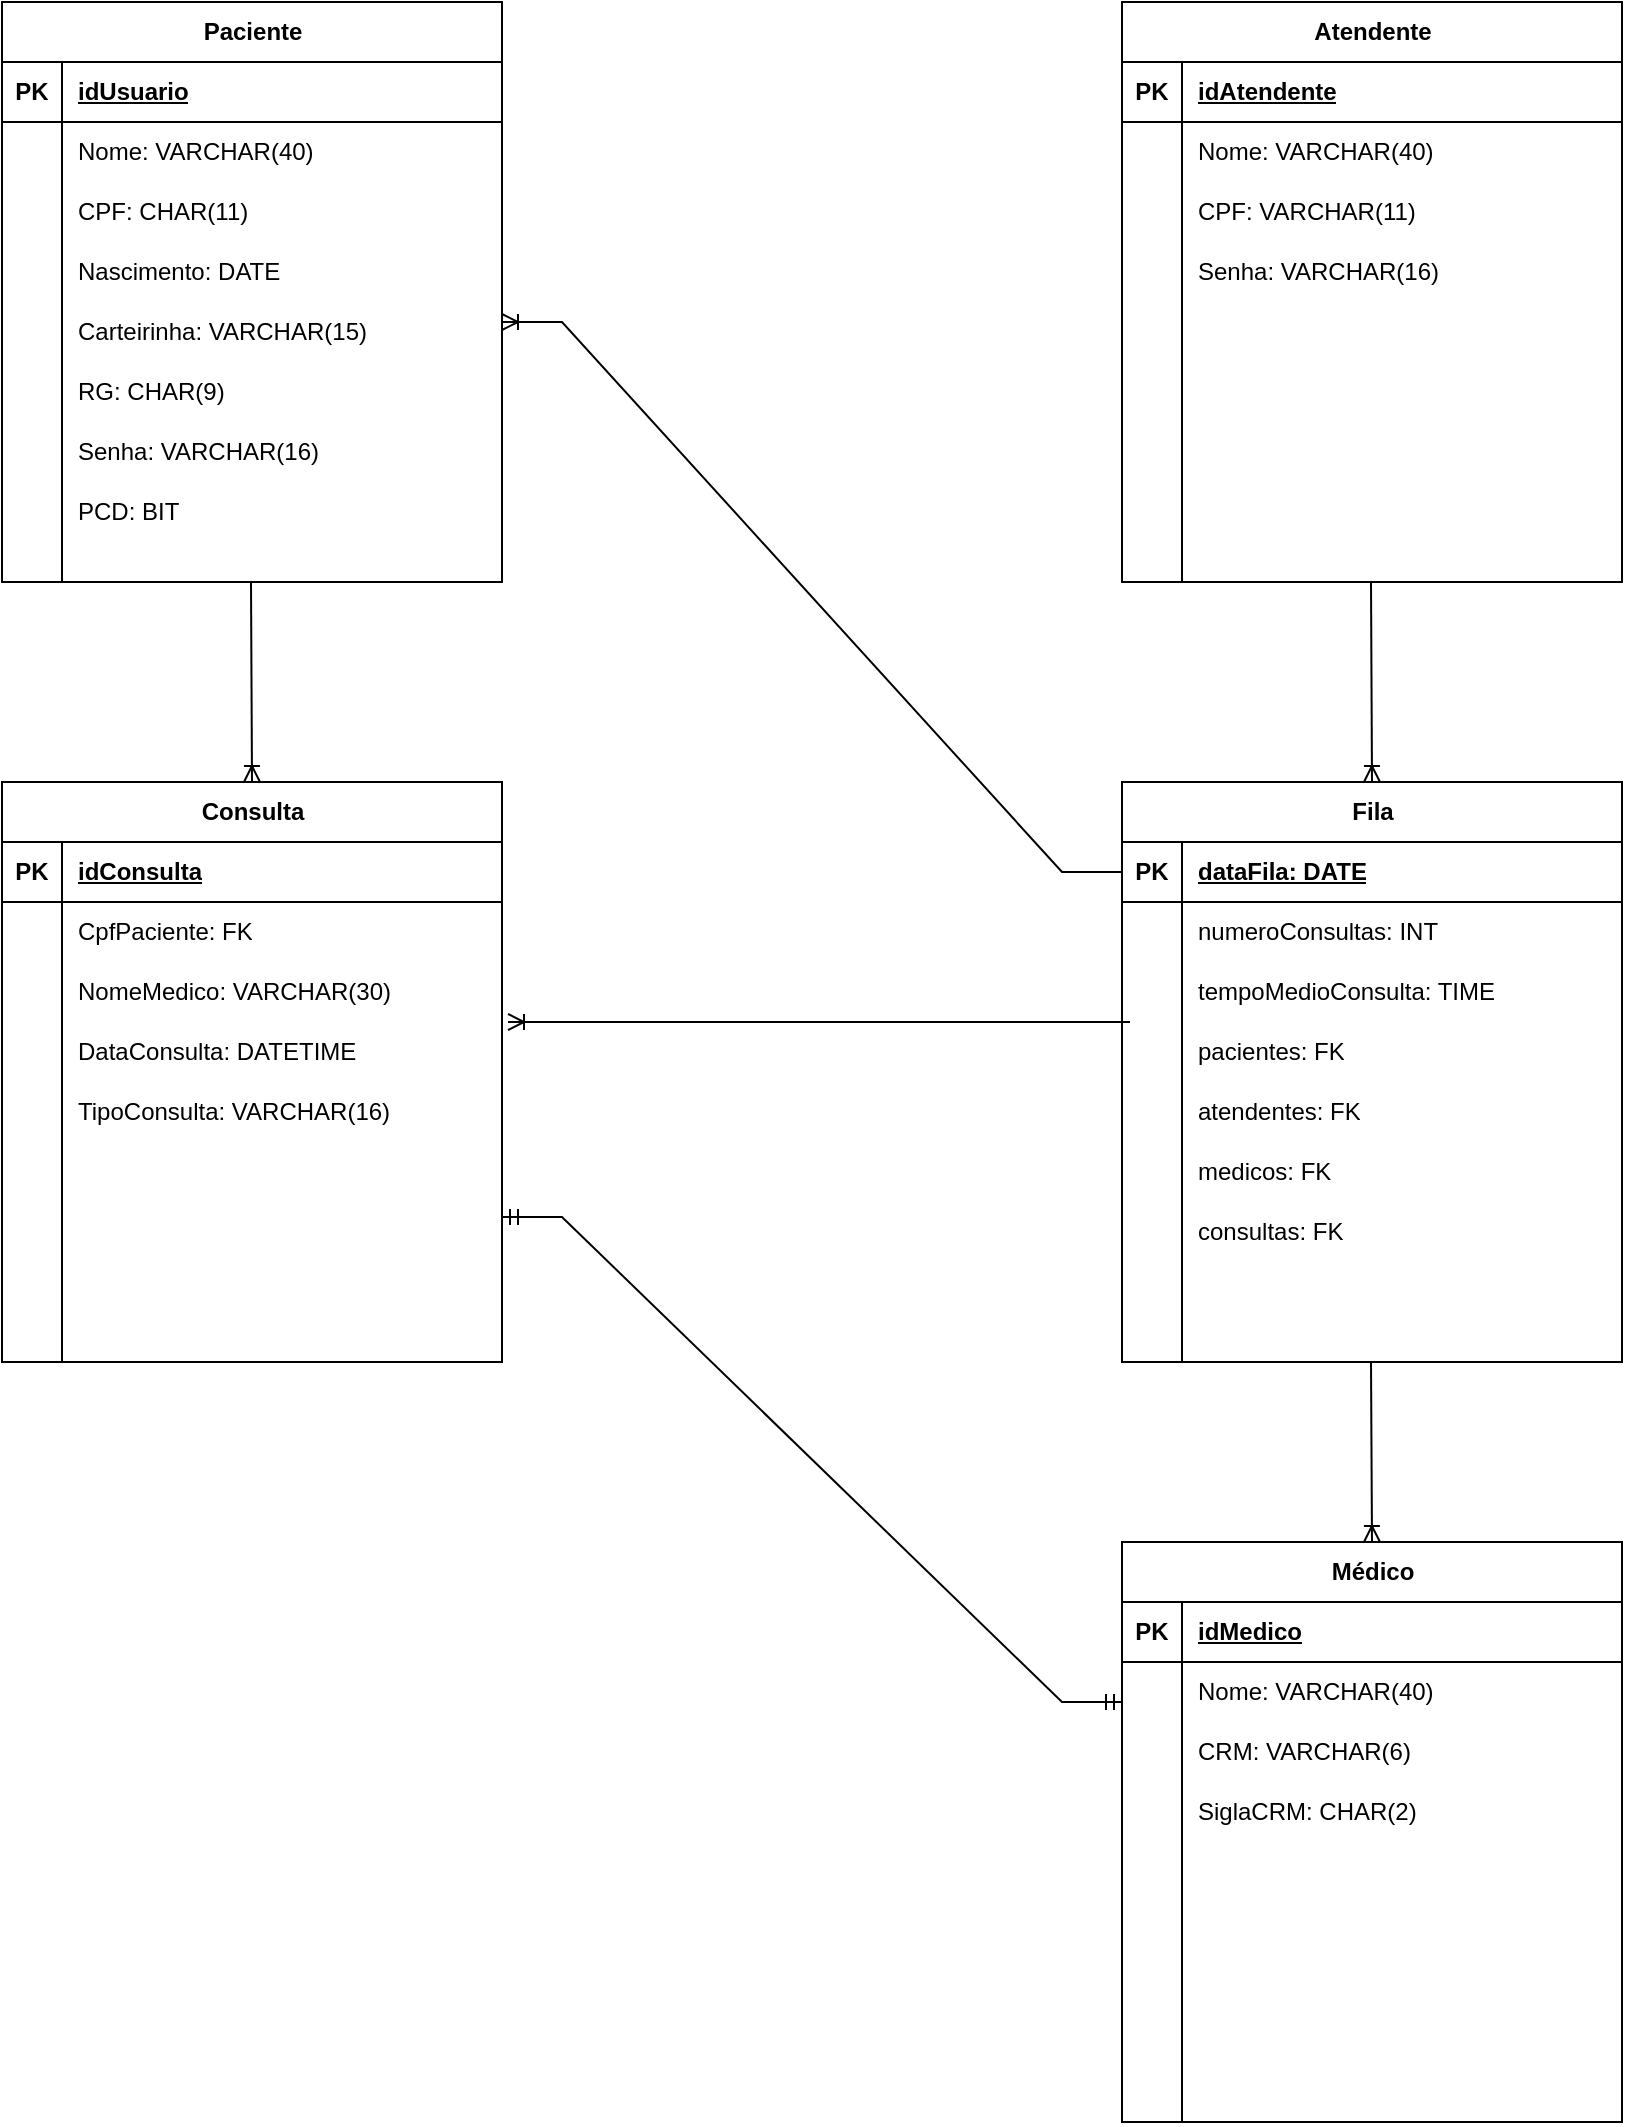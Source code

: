 <mxfile version="24.7.14">
  <diagram name="Página-1" id="vgKkcztiWeYxf9Mb9Ure">
    <mxGraphModel dx="1434" dy="746" grid="1" gridSize="10" guides="1" tooltips="1" connect="1" arrows="1" fold="1" page="1" pageScale="1" pageWidth="827" pageHeight="1169" math="0" shadow="0">
      <root>
        <mxCell id="0" />
        <mxCell id="1" parent="0" />
        <mxCell id="CHm89mWX4WNop8F5OH-A-3" value="" style="edgeStyle=entityRelationEdgeStyle;fontSize=12;html=1;endArrow=none;rounded=0;shadow=0;curved=0;flowAnimation=0;jumpStyle=none;strokeWidth=1;startArrow=ERoneToMany;startFill=0;endFill=0;entryX=0.016;entryY=0;entryDx=0;entryDy=0;entryPerimeter=0;exitX=1.012;exitY=0;exitDx=0;exitDy=0;exitPerimeter=0;" parent="1" source="Rsq2qWyVtfIDxLRxskpb-81" target="Rsq2qWyVtfIDxLRxskpb-127" edge="1">
          <mxGeometry width="100" height="100" relative="1" as="geometry">
            <mxPoint x="360" y="520" as="sourcePoint" />
            <mxPoint x="460" y="420" as="targetPoint" />
            <Array as="points">
              <mxPoint x="310" y="460" />
            </Array>
          </mxGeometry>
        </mxCell>
        <mxCell id="Rsq2qWyVtfIDxLRxskpb-33" value="" style="group" parent="1" vertex="1" connectable="0">
          <mxGeometry x="10" y="10" width="250" height="290" as="geometry" />
        </mxCell>
        <mxCell id="Rsq2qWyVtfIDxLRxskpb-1" value="Paciente" style="shape=table;startSize=30;container=1;collapsible=1;childLayout=tableLayout;fixedRows=1;rowLines=0;fontStyle=1;align=center;resizeLast=1;html=1;" parent="Rsq2qWyVtfIDxLRxskpb-33" vertex="1">
          <mxGeometry width="250" height="290" as="geometry" />
        </mxCell>
        <mxCell id="Rsq2qWyVtfIDxLRxskpb-2" value="" style="shape=tableRow;horizontal=0;startSize=0;swimlaneHead=0;swimlaneBody=0;fillColor=none;collapsible=0;dropTarget=0;points=[[0,0.5],[1,0.5]];portConstraint=eastwest;top=0;left=0;right=0;bottom=1;" parent="Rsq2qWyVtfIDxLRxskpb-1" vertex="1">
          <mxGeometry y="30" width="250" height="30" as="geometry" />
        </mxCell>
        <mxCell id="Rsq2qWyVtfIDxLRxskpb-3" value="PK" style="shape=partialRectangle;connectable=0;fillColor=none;top=0;left=0;bottom=0;right=0;fontStyle=1;overflow=hidden;whiteSpace=wrap;html=1;" parent="Rsq2qWyVtfIDxLRxskpb-2" vertex="1">
          <mxGeometry width="30" height="30" as="geometry">
            <mxRectangle width="30" height="30" as="alternateBounds" />
          </mxGeometry>
        </mxCell>
        <mxCell id="Rsq2qWyVtfIDxLRxskpb-4" value="idUsuario" style="shape=partialRectangle;connectable=0;fillColor=none;top=0;left=0;bottom=0;right=0;align=left;spacingLeft=6;fontStyle=5;overflow=hidden;whiteSpace=wrap;html=1;" parent="Rsq2qWyVtfIDxLRxskpb-2" vertex="1">
          <mxGeometry x="30" width="220" height="30" as="geometry">
            <mxRectangle width="220" height="30" as="alternateBounds" />
          </mxGeometry>
        </mxCell>
        <mxCell id="Rsq2qWyVtfIDxLRxskpb-5" value="" style="shape=tableRow;horizontal=0;startSize=0;swimlaneHead=0;swimlaneBody=0;fillColor=none;collapsible=0;dropTarget=0;points=[[0,0.5],[1,0.5]];portConstraint=eastwest;top=0;left=0;right=0;bottom=0;" parent="Rsq2qWyVtfIDxLRxskpb-1" vertex="1">
          <mxGeometry y="60" width="250" height="30" as="geometry" />
        </mxCell>
        <mxCell id="Rsq2qWyVtfIDxLRxskpb-6" value="" style="shape=partialRectangle;connectable=0;fillColor=none;top=0;left=0;bottom=0;right=0;editable=1;overflow=hidden;whiteSpace=wrap;html=1;" parent="Rsq2qWyVtfIDxLRxskpb-5" vertex="1">
          <mxGeometry width="30" height="30" as="geometry">
            <mxRectangle width="30" height="30" as="alternateBounds" />
          </mxGeometry>
        </mxCell>
        <mxCell id="Rsq2qWyVtfIDxLRxskpb-7" value="Nome: VARCHAR(40)" style="shape=partialRectangle;connectable=0;fillColor=none;top=0;left=0;bottom=0;right=0;align=left;spacingLeft=6;overflow=hidden;whiteSpace=wrap;html=1;" parent="Rsq2qWyVtfIDxLRxskpb-5" vertex="1">
          <mxGeometry x="30" width="220" height="30" as="geometry">
            <mxRectangle width="220" height="30" as="alternateBounds" />
          </mxGeometry>
        </mxCell>
        <mxCell id="Rsq2qWyVtfIDxLRxskpb-8" value="" style="shape=tableRow;horizontal=0;startSize=0;swimlaneHead=0;swimlaneBody=0;fillColor=none;collapsible=0;dropTarget=0;points=[[0,0.5],[1,0.5]];portConstraint=eastwest;top=0;left=0;right=0;bottom=0;" parent="Rsq2qWyVtfIDxLRxskpb-1" vertex="1">
          <mxGeometry y="90" width="250" height="30" as="geometry" />
        </mxCell>
        <mxCell id="Rsq2qWyVtfIDxLRxskpb-9" value="" style="shape=partialRectangle;connectable=0;fillColor=none;top=0;left=0;bottom=0;right=0;editable=1;overflow=hidden;whiteSpace=wrap;html=1;" parent="Rsq2qWyVtfIDxLRxskpb-8" vertex="1">
          <mxGeometry width="30" height="30" as="geometry">
            <mxRectangle width="30" height="30" as="alternateBounds" />
          </mxGeometry>
        </mxCell>
        <mxCell id="Rsq2qWyVtfIDxLRxskpb-10" value="CPF: CHAR(11)" style="shape=partialRectangle;connectable=0;fillColor=none;top=0;left=0;bottom=0;right=0;align=left;spacingLeft=6;overflow=hidden;whiteSpace=wrap;html=1;" parent="Rsq2qWyVtfIDxLRxskpb-8" vertex="1">
          <mxGeometry x="30" width="220" height="30" as="geometry">
            <mxRectangle width="220" height="30" as="alternateBounds" />
          </mxGeometry>
        </mxCell>
        <mxCell id="Rsq2qWyVtfIDxLRxskpb-11" value="" style="shape=tableRow;horizontal=0;startSize=0;swimlaneHead=0;swimlaneBody=0;fillColor=none;collapsible=0;dropTarget=0;points=[[0,0.5],[1,0.5]];portConstraint=eastwest;top=0;left=0;right=0;bottom=0;" parent="Rsq2qWyVtfIDxLRxskpb-1" vertex="1">
          <mxGeometry y="120" width="250" height="30" as="geometry" />
        </mxCell>
        <mxCell id="Rsq2qWyVtfIDxLRxskpb-12" value="" style="shape=partialRectangle;connectable=0;fillColor=none;top=0;left=0;bottom=0;right=0;editable=1;overflow=hidden;whiteSpace=wrap;html=1;" parent="Rsq2qWyVtfIDxLRxskpb-11" vertex="1">
          <mxGeometry width="30" height="30" as="geometry">
            <mxRectangle width="30" height="30" as="alternateBounds" />
          </mxGeometry>
        </mxCell>
        <mxCell id="Rsq2qWyVtfIDxLRxskpb-13" value="Nascimento: DATE" style="shape=partialRectangle;connectable=0;fillColor=none;top=0;left=0;bottom=0;right=0;align=left;spacingLeft=6;overflow=hidden;whiteSpace=wrap;html=1;" parent="Rsq2qWyVtfIDxLRxskpb-11" vertex="1">
          <mxGeometry x="30" width="220" height="30" as="geometry">
            <mxRectangle width="220" height="30" as="alternateBounds" />
          </mxGeometry>
        </mxCell>
        <mxCell id="Rsq2qWyVtfIDxLRxskpb-15" value="Carteirinha: VARCHAR(15)" style="shape=partialRectangle;connectable=0;fillColor=none;top=0;left=0;bottom=0;right=0;align=left;spacingLeft=6;overflow=hidden;whiteSpace=wrap;html=1;" parent="Rsq2qWyVtfIDxLRxskpb-33" vertex="1">
          <mxGeometry x="30" y="150" width="220" height="30" as="geometry">
            <mxRectangle width="220" height="30" as="alternateBounds" />
          </mxGeometry>
        </mxCell>
        <mxCell id="Rsq2qWyVtfIDxLRxskpb-16" value="RG: CHAR(9)&lt;span style=&quot;color: rgba(0, 0, 0, 0); font-family: monospace; font-size: 0px; text-wrap: nowrap;&quot;&gt;%3CmxGraphModel%3E%3Croot%3E%3CmxCell%20id%3D%220%22%2F%3E%3CmxCell%20id%3D%221%22%20parent%3D%220%22%2F%3E%3CmxCell%20id%3D%222%22%20value%3D%22Carteirinha%3A%20VARCHAR(15)%22%20style%3D%22shape%3DpartialRectangle%3Bconnectable%3D0%3BfillColor%3Dnone%3Btop%3D0%3Bleft%3D0%3Bbottom%3D0%3Bright%3D0%3Balign%3Dleft%3BspacingLeft%3D6%3Boverflow%3Dhidden%3BwhiteSpace%3Dwrap%3Bhtml%3D1%3B%22%20vertex%3D%221%22%20parent%3D%221%22%3E%3CmxGeometry%20x%3D%2240%22%20y%3D%22160%22%20width%3D%22220%22%20height%3D%2230%22%20as%3D%22geometry%22%3E%3CmxRectangle%20width%3D%22220%22%20height%3D%2230%22%20as%3D%22alternateBounds%22%2F%3E%3C%2FmxGeometry%3E%3C%2FmxCell%3E%3C%2Froot%3E%3C%2FmxGraphModel%3E&lt;/span&gt;" style="shape=partialRectangle;connectable=0;fillColor=none;top=0;left=0;bottom=0;right=0;align=left;spacingLeft=6;overflow=hidden;whiteSpace=wrap;html=1;" parent="Rsq2qWyVtfIDxLRxskpb-33" vertex="1">
          <mxGeometry x="30" y="180" width="220" height="30" as="geometry">
            <mxRectangle width="220" height="30" as="alternateBounds" />
          </mxGeometry>
        </mxCell>
        <mxCell id="Rsq2qWyVtfIDxLRxskpb-17" value="Senha: VARCHAR(16)" style="shape=partialRectangle;connectable=0;fillColor=none;top=0;left=0;bottom=0;right=0;align=left;spacingLeft=6;overflow=hidden;whiteSpace=wrap;html=1;" parent="Rsq2qWyVtfIDxLRxskpb-33" vertex="1">
          <mxGeometry x="30" y="210" width="220" height="30" as="geometry">
            <mxRectangle width="220" height="30" as="alternateBounds" />
          </mxGeometry>
        </mxCell>
        <mxCell id="Rsq2qWyVtfIDxLRxskpb-18" value="" style="endArrow=none;html=1;rounded=0;" parent="Rsq2qWyVtfIDxLRxskpb-33" edge="1">
          <mxGeometry relative="1" as="geometry">
            <mxPoint x="30" y="150" as="sourcePoint" />
            <mxPoint x="30" y="290" as="targetPoint" />
          </mxGeometry>
        </mxCell>
        <mxCell id="Rsq2qWyVtfIDxLRxskpb-151" value="PCD: BIT" style="shape=partialRectangle;connectable=0;fillColor=none;top=0;left=0;bottom=0;right=0;align=left;spacingLeft=6;overflow=hidden;whiteSpace=wrap;html=1;" parent="Rsq2qWyVtfIDxLRxskpb-33" vertex="1">
          <mxGeometry x="30" y="240" width="220" height="30" as="geometry">
            <mxRectangle width="220" height="30" as="alternateBounds" />
          </mxGeometry>
        </mxCell>
        <mxCell id="Rsq2qWyVtfIDxLRxskpb-34" value="" style="group" parent="1" vertex="1" connectable="0">
          <mxGeometry x="570" y="10" width="250" height="290" as="geometry" />
        </mxCell>
        <mxCell id="Rsq2qWyVtfIDxLRxskpb-35" value="Atendente" style="shape=table;startSize=30;container=1;collapsible=1;childLayout=tableLayout;fixedRows=1;rowLines=0;fontStyle=1;align=center;resizeLast=1;html=1;" parent="Rsq2qWyVtfIDxLRxskpb-34" vertex="1">
          <mxGeometry width="250" height="290" as="geometry" />
        </mxCell>
        <mxCell id="Rsq2qWyVtfIDxLRxskpb-36" value="" style="shape=tableRow;horizontal=0;startSize=0;swimlaneHead=0;swimlaneBody=0;fillColor=none;collapsible=0;dropTarget=0;points=[[0,0.5],[1,0.5]];portConstraint=eastwest;top=0;left=0;right=0;bottom=1;" parent="Rsq2qWyVtfIDxLRxskpb-35" vertex="1">
          <mxGeometry y="30" width="250" height="30" as="geometry" />
        </mxCell>
        <mxCell id="Rsq2qWyVtfIDxLRxskpb-37" value="PK" style="shape=partialRectangle;connectable=0;fillColor=none;top=0;left=0;bottom=0;right=0;fontStyle=1;overflow=hidden;whiteSpace=wrap;html=1;" parent="Rsq2qWyVtfIDxLRxskpb-36" vertex="1">
          <mxGeometry width="30" height="30" as="geometry">
            <mxRectangle width="30" height="30" as="alternateBounds" />
          </mxGeometry>
        </mxCell>
        <mxCell id="Rsq2qWyVtfIDxLRxskpb-38" value="idAtendente" style="shape=partialRectangle;connectable=0;fillColor=none;top=0;left=0;bottom=0;right=0;align=left;spacingLeft=6;fontStyle=5;overflow=hidden;whiteSpace=wrap;html=1;" parent="Rsq2qWyVtfIDxLRxskpb-36" vertex="1">
          <mxGeometry x="30" width="220" height="30" as="geometry">
            <mxRectangle width="220" height="30" as="alternateBounds" />
          </mxGeometry>
        </mxCell>
        <mxCell id="Rsq2qWyVtfIDxLRxskpb-39" value="" style="shape=tableRow;horizontal=0;startSize=0;swimlaneHead=0;swimlaneBody=0;fillColor=none;collapsible=0;dropTarget=0;points=[[0,0.5],[1,0.5]];portConstraint=eastwest;top=0;left=0;right=0;bottom=0;" parent="Rsq2qWyVtfIDxLRxskpb-35" vertex="1">
          <mxGeometry y="60" width="250" height="30" as="geometry" />
        </mxCell>
        <mxCell id="Rsq2qWyVtfIDxLRxskpb-40" value="" style="shape=partialRectangle;connectable=0;fillColor=none;top=0;left=0;bottom=0;right=0;editable=1;overflow=hidden;whiteSpace=wrap;html=1;" parent="Rsq2qWyVtfIDxLRxskpb-39" vertex="1">
          <mxGeometry width="30" height="30" as="geometry">
            <mxRectangle width="30" height="30" as="alternateBounds" />
          </mxGeometry>
        </mxCell>
        <mxCell id="Rsq2qWyVtfIDxLRxskpb-41" value="Nome: VARCHAR(40)" style="shape=partialRectangle;connectable=0;fillColor=none;top=0;left=0;bottom=0;right=0;align=left;spacingLeft=6;overflow=hidden;whiteSpace=wrap;html=1;" parent="Rsq2qWyVtfIDxLRxskpb-39" vertex="1">
          <mxGeometry x="30" width="220" height="30" as="geometry">
            <mxRectangle width="220" height="30" as="alternateBounds" />
          </mxGeometry>
        </mxCell>
        <mxCell id="Rsq2qWyVtfIDxLRxskpb-42" value="" style="shape=tableRow;horizontal=0;startSize=0;swimlaneHead=0;swimlaneBody=0;fillColor=none;collapsible=0;dropTarget=0;points=[[0,0.5],[1,0.5]];portConstraint=eastwest;top=0;left=0;right=0;bottom=0;" parent="Rsq2qWyVtfIDxLRxskpb-35" vertex="1">
          <mxGeometry y="90" width="250" height="30" as="geometry" />
        </mxCell>
        <mxCell id="Rsq2qWyVtfIDxLRxskpb-43" value="" style="shape=partialRectangle;connectable=0;fillColor=none;top=0;left=0;bottom=0;right=0;editable=1;overflow=hidden;whiteSpace=wrap;html=1;" parent="Rsq2qWyVtfIDxLRxskpb-42" vertex="1">
          <mxGeometry width="30" height="30" as="geometry">
            <mxRectangle width="30" height="30" as="alternateBounds" />
          </mxGeometry>
        </mxCell>
        <mxCell id="Rsq2qWyVtfIDxLRxskpb-44" value="CPF: VARCHAR(11)" style="shape=partialRectangle;connectable=0;fillColor=none;top=0;left=0;bottom=0;right=0;align=left;spacingLeft=6;overflow=hidden;whiteSpace=wrap;html=1;" parent="Rsq2qWyVtfIDxLRxskpb-42" vertex="1">
          <mxGeometry x="30" width="220" height="30" as="geometry">
            <mxRectangle width="220" height="30" as="alternateBounds" />
          </mxGeometry>
        </mxCell>
        <mxCell id="Rsq2qWyVtfIDxLRxskpb-45" value="" style="shape=tableRow;horizontal=0;startSize=0;swimlaneHead=0;swimlaneBody=0;fillColor=none;collapsible=0;dropTarget=0;points=[[0,0.5],[1,0.5]];portConstraint=eastwest;top=0;left=0;right=0;bottom=0;" parent="Rsq2qWyVtfIDxLRxskpb-35" vertex="1">
          <mxGeometry y="120" width="250" height="30" as="geometry" />
        </mxCell>
        <mxCell id="Rsq2qWyVtfIDxLRxskpb-46" value="" style="shape=partialRectangle;connectable=0;fillColor=none;top=0;left=0;bottom=0;right=0;editable=1;overflow=hidden;whiteSpace=wrap;html=1;" parent="Rsq2qWyVtfIDxLRxskpb-45" vertex="1">
          <mxGeometry width="30" height="30" as="geometry">
            <mxRectangle width="30" height="30" as="alternateBounds" />
          </mxGeometry>
        </mxCell>
        <mxCell id="Rsq2qWyVtfIDxLRxskpb-47" value="Senha: VARCHAR(16)" style="shape=partialRectangle;connectable=0;fillColor=none;top=0;left=0;bottom=0;right=0;align=left;spacingLeft=6;overflow=hidden;whiteSpace=wrap;html=1;" parent="Rsq2qWyVtfIDxLRxskpb-45" vertex="1">
          <mxGeometry x="30" width="220" height="30" as="geometry">
            <mxRectangle width="220" height="30" as="alternateBounds" />
          </mxGeometry>
        </mxCell>
        <mxCell id="Rsq2qWyVtfIDxLRxskpb-51" value="" style="endArrow=none;html=1;rounded=0;" parent="Rsq2qWyVtfIDxLRxskpb-34" edge="1">
          <mxGeometry relative="1" as="geometry">
            <mxPoint x="30" y="150" as="sourcePoint" />
            <mxPoint x="30" y="290" as="targetPoint" />
          </mxGeometry>
        </mxCell>
        <mxCell id="Rsq2qWyVtfIDxLRxskpb-70" value="" style="group" parent="1" vertex="1" connectable="0">
          <mxGeometry x="10" y="400" width="250" height="290" as="geometry" />
        </mxCell>
        <mxCell id="Rsq2qWyVtfIDxLRxskpb-84" value="TipoConsulta: VARCHAR(16)" style="shape=partialRectangle;connectable=0;fillColor=none;top=0;left=0;bottom=0;right=0;align=left;spacingLeft=6;overflow=hidden;whiteSpace=wrap;html=1;" parent="Rsq2qWyVtfIDxLRxskpb-70" vertex="1">
          <mxGeometry x="30" y="150" width="220" height="30" as="geometry">
            <mxRectangle width="220" height="30" as="alternateBounds" />
          </mxGeometry>
        </mxCell>
        <mxCell id="Rsq2qWyVtfIDxLRxskpb-87" value="" style="endArrow=none;html=1;rounded=0;" parent="Rsq2qWyVtfIDxLRxskpb-70" edge="1">
          <mxGeometry relative="1" as="geometry">
            <mxPoint x="30" y="150" as="sourcePoint" />
            <mxPoint x="30" y="290" as="targetPoint" />
          </mxGeometry>
        </mxCell>
        <mxCell id="Rsq2qWyVtfIDxLRxskpb-71" value="Consulta" style="shape=table;startSize=30;container=1;collapsible=1;childLayout=tableLayout;fixedRows=1;rowLines=0;fontStyle=1;align=center;resizeLast=1;html=1;" parent="1" vertex="1">
          <mxGeometry x="10" y="400" width="250" height="290" as="geometry" />
        </mxCell>
        <mxCell id="Rsq2qWyVtfIDxLRxskpb-72" value="" style="shape=tableRow;horizontal=0;startSize=0;swimlaneHead=0;swimlaneBody=0;fillColor=none;collapsible=0;dropTarget=0;points=[[0,0.5],[1,0.5]];portConstraint=eastwest;top=0;left=0;right=0;bottom=1;" parent="Rsq2qWyVtfIDxLRxskpb-71" vertex="1">
          <mxGeometry y="30" width="250" height="30" as="geometry" />
        </mxCell>
        <mxCell id="Rsq2qWyVtfIDxLRxskpb-73" value="PK" style="shape=partialRectangle;connectable=0;fillColor=none;top=0;left=0;bottom=0;right=0;fontStyle=1;overflow=hidden;whiteSpace=wrap;html=1;" parent="Rsq2qWyVtfIDxLRxskpb-72" vertex="1">
          <mxGeometry width="30" height="30" as="geometry">
            <mxRectangle width="30" height="30" as="alternateBounds" />
          </mxGeometry>
        </mxCell>
        <mxCell id="Rsq2qWyVtfIDxLRxskpb-74" value="idConsulta" style="shape=partialRectangle;connectable=0;fillColor=none;top=0;left=0;bottom=0;right=0;align=left;spacingLeft=6;fontStyle=5;overflow=hidden;whiteSpace=wrap;html=1;" parent="Rsq2qWyVtfIDxLRxskpb-72" vertex="1">
          <mxGeometry x="30" width="220" height="30" as="geometry">
            <mxRectangle width="220" height="30" as="alternateBounds" />
          </mxGeometry>
        </mxCell>
        <mxCell id="Rsq2qWyVtfIDxLRxskpb-75" value="" style="shape=tableRow;horizontal=0;startSize=0;swimlaneHead=0;swimlaneBody=0;fillColor=none;collapsible=0;dropTarget=0;points=[[0,0.5],[1,0.5]];portConstraint=eastwest;top=0;left=0;right=0;bottom=0;" parent="Rsq2qWyVtfIDxLRxskpb-71" vertex="1">
          <mxGeometry y="60" width="250" height="30" as="geometry" />
        </mxCell>
        <mxCell id="Rsq2qWyVtfIDxLRxskpb-76" value="" style="shape=partialRectangle;connectable=0;fillColor=none;top=0;left=0;bottom=0;right=0;editable=1;overflow=hidden;whiteSpace=wrap;html=1;" parent="Rsq2qWyVtfIDxLRxskpb-75" vertex="1">
          <mxGeometry width="30" height="30" as="geometry">
            <mxRectangle width="30" height="30" as="alternateBounds" />
          </mxGeometry>
        </mxCell>
        <mxCell id="Rsq2qWyVtfIDxLRxskpb-77" value="CpfPaciente: FK" style="shape=partialRectangle;connectable=0;fillColor=none;top=0;left=0;bottom=0;right=0;align=left;spacingLeft=6;overflow=hidden;whiteSpace=wrap;html=1;" parent="Rsq2qWyVtfIDxLRxskpb-75" vertex="1">
          <mxGeometry x="30" width="220" height="30" as="geometry">
            <mxRectangle width="220" height="30" as="alternateBounds" />
          </mxGeometry>
        </mxCell>
        <mxCell id="Rsq2qWyVtfIDxLRxskpb-78" value="" style="shape=tableRow;horizontal=0;startSize=0;swimlaneHead=0;swimlaneBody=0;fillColor=none;collapsible=0;dropTarget=0;points=[[0,0.5],[1,0.5]];portConstraint=eastwest;top=0;left=0;right=0;bottom=0;" parent="Rsq2qWyVtfIDxLRxskpb-71" vertex="1">
          <mxGeometry y="90" width="250" height="30" as="geometry" />
        </mxCell>
        <mxCell id="Rsq2qWyVtfIDxLRxskpb-79" value="" style="shape=partialRectangle;connectable=0;fillColor=none;top=0;left=0;bottom=0;right=0;editable=1;overflow=hidden;whiteSpace=wrap;html=1;" parent="Rsq2qWyVtfIDxLRxskpb-78" vertex="1">
          <mxGeometry width="30" height="30" as="geometry">
            <mxRectangle width="30" height="30" as="alternateBounds" />
          </mxGeometry>
        </mxCell>
        <mxCell id="Rsq2qWyVtfIDxLRxskpb-80" value="NomeMedico: VARCHAR(30)" style="shape=partialRectangle;connectable=0;fillColor=none;top=0;left=0;bottom=0;right=0;align=left;spacingLeft=6;overflow=hidden;whiteSpace=wrap;html=1;" parent="Rsq2qWyVtfIDxLRxskpb-78" vertex="1">
          <mxGeometry x="30" width="220" height="30" as="geometry">
            <mxRectangle width="220" height="30" as="alternateBounds" />
          </mxGeometry>
        </mxCell>
        <mxCell id="Rsq2qWyVtfIDxLRxskpb-81" value="" style="shape=tableRow;horizontal=0;startSize=0;swimlaneHead=0;swimlaneBody=0;fillColor=none;collapsible=0;dropTarget=0;points=[[0,0.5],[1,0.5]];portConstraint=eastwest;top=0;left=0;right=0;bottom=0;" parent="Rsq2qWyVtfIDxLRxskpb-71" vertex="1">
          <mxGeometry y="120" width="250" height="30" as="geometry" />
        </mxCell>
        <mxCell id="Rsq2qWyVtfIDxLRxskpb-82" value="" style="shape=partialRectangle;connectable=0;fillColor=none;top=0;left=0;bottom=0;right=0;editable=1;overflow=hidden;whiteSpace=wrap;html=1;" parent="Rsq2qWyVtfIDxLRxskpb-81" vertex="1">
          <mxGeometry width="30" height="30" as="geometry">
            <mxRectangle width="30" height="30" as="alternateBounds" />
          </mxGeometry>
        </mxCell>
        <mxCell id="Rsq2qWyVtfIDxLRxskpb-83" value="DataConsulta: DATETIME" style="shape=partialRectangle;connectable=0;fillColor=none;top=0;left=0;bottom=0;right=0;align=left;spacingLeft=6;overflow=hidden;whiteSpace=wrap;html=1;" parent="Rsq2qWyVtfIDxLRxskpb-81" vertex="1">
          <mxGeometry x="30" width="220" height="30" as="geometry">
            <mxRectangle width="220" height="30" as="alternateBounds" />
          </mxGeometry>
        </mxCell>
        <mxCell id="Rsq2qWyVtfIDxLRxskpb-114" value="" style="group" parent="1" vertex="1" connectable="0">
          <mxGeometry x="570" y="400" width="250" height="290" as="geometry" />
        </mxCell>
        <mxCell id="Rsq2qWyVtfIDxLRxskpb-115" value="atendentes: FK" style="shape=partialRectangle;connectable=0;fillColor=none;top=0;left=0;bottom=0;right=0;align=left;spacingLeft=6;overflow=hidden;whiteSpace=wrap;html=1;" parent="Rsq2qWyVtfIDxLRxskpb-114" vertex="1">
          <mxGeometry x="30" y="150" width="220" height="30" as="geometry">
            <mxRectangle width="220" height="30" as="alternateBounds" />
          </mxGeometry>
        </mxCell>
        <mxCell id="Rsq2qWyVtfIDxLRxskpb-116" value="" style="endArrow=none;html=1;rounded=0;" parent="Rsq2qWyVtfIDxLRxskpb-114" edge="1">
          <mxGeometry relative="1" as="geometry">
            <mxPoint x="30" y="150" as="sourcePoint" />
            <mxPoint x="30" y="290" as="targetPoint" />
          </mxGeometry>
        </mxCell>
        <mxCell id="Rsq2qWyVtfIDxLRxskpb-130" value="medicos: FK" style="shape=partialRectangle;connectable=0;fillColor=none;top=0;left=0;bottom=0;right=0;align=left;spacingLeft=6;overflow=hidden;whiteSpace=wrap;html=1;" parent="Rsq2qWyVtfIDxLRxskpb-114" vertex="1">
          <mxGeometry x="30" y="180" width="220" height="30" as="geometry">
            <mxRectangle width="220" height="30" as="alternateBounds" />
          </mxGeometry>
        </mxCell>
        <mxCell id="Rsq2qWyVtfIDxLRxskpb-131" value="consultas: FK" style="shape=partialRectangle;connectable=0;fillColor=none;top=0;left=0;bottom=0;right=0;align=left;spacingLeft=6;overflow=hidden;whiteSpace=wrap;html=1;" parent="Rsq2qWyVtfIDxLRxskpb-114" vertex="1">
          <mxGeometry x="30" y="210" width="220" height="30" as="geometry">
            <mxRectangle width="220" height="30" as="alternateBounds" />
          </mxGeometry>
        </mxCell>
        <mxCell id="Rsq2qWyVtfIDxLRxskpb-117" value="Fila" style="shape=table;startSize=30;container=1;collapsible=1;childLayout=tableLayout;fixedRows=1;rowLines=0;fontStyle=1;align=center;resizeLast=1;html=1;" parent="1" vertex="1">
          <mxGeometry x="570" y="400" width="250" height="290" as="geometry" />
        </mxCell>
        <mxCell id="Rsq2qWyVtfIDxLRxskpb-118" value="" style="shape=tableRow;horizontal=0;startSize=0;swimlaneHead=0;swimlaneBody=0;fillColor=none;collapsible=0;dropTarget=0;points=[[0,0.5],[1,0.5]];portConstraint=eastwest;top=0;left=0;right=0;bottom=1;" parent="Rsq2qWyVtfIDxLRxskpb-117" vertex="1">
          <mxGeometry y="30" width="250" height="30" as="geometry" />
        </mxCell>
        <mxCell id="Rsq2qWyVtfIDxLRxskpb-119" value="PK" style="shape=partialRectangle;connectable=0;fillColor=none;top=0;left=0;bottom=0;right=0;fontStyle=1;overflow=hidden;whiteSpace=wrap;html=1;" parent="Rsq2qWyVtfIDxLRxskpb-118" vertex="1">
          <mxGeometry width="30" height="30" as="geometry">
            <mxRectangle width="30" height="30" as="alternateBounds" />
          </mxGeometry>
        </mxCell>
        <mxCell id="Rsq2qWyVtfIDxLRxskpb-120" value="dataFila: DATE" style="shape=partialRectangle;connectable=0;fillColor=none;top=0;left=0;bottom=0;right=0;align=left;spacingLeft=6;fontStyle=5;overflow=hidden;whiteSpace=wrap;html=1;" parent="Rsq2qWyVtfIDxLRxskpb-118" vertex="1">
          <mxGeometry x="30" width="220" height="30" as="geometry">
            <mxRectangle width="220" height="30" as="alternateBounds" />
          </mxGeometry>
        </mxCell>
        <mxCell id="Rsq2qWyVtfIDxLRxskpb-121" value="" style="shape=tableRow;horizontal=0;startSize=0;swimlaneHead=0;swimlaneBody=0;fillColor=none;collapsible=0;dropTarget=0;points=[[0,0.5],[1,0.5]];portConstraint=eastwest;top=0;left=0;right=0;bottom=0;" parent="Rsq2qWyVtfIDxLRxskpb-117" vertex="1">
          <mxGeometry y="60" width="250" height="30" as="geometry" />
        </mxCell>
        <mxCell id="Rsq2qWyVtfIDxLRxskpb-122" value="" style="shape=partialRectangle;connectable=0;fillColor=none;top=0;left=0;bottom=0;right=0;editable=1;overflow=hidden;whiteSpace=wrap;html=1;" parent="Rsq2qWyVtfIDxLRxskpb-121" vertex="1">
          <mxGeometry width="30" height="30" as="geometry">
            <mxRectangle width="30" height="30" as="alternateBounds" />
          </mxGeometry>
        </mxCell>
        <mxCell id="Rsq2qWyVtfIDxLRxskpb-123" value="numeroConsultas: INT" style="shape=partialRectangle;connectable=0;fillColor=none;top=0;left=0;bottom=0;right=0;align=left;spacingLeft=6;overflow=hidden;whiteSpace=wrap;html=1;" parent="Rsq2qWyVtfIDxLRxskpb-121" vertex="1">
          <mxGeometry x="30" width="220" height="30" as="geometry">
            <mxRectangle width="220" height="30" as="alternateBounds" />
          </mxGeometry>
        </mxCell>
        <mxCell id="Rsq2qWyVtfIDxLRxskpb-124" value="" style="shape=tableRow;horizontal=0;startSize=0;swimlaneHead=0;swimlaneBody=0;fillColor=none;collapsible=0;dropTarget=0;points=[[0,0.5],[1,0.5]];portConstraint=eastwest;top=0;left=0;right=0;bottom=0;" parent="Rsq2qWyVtfIDxLRxskpb-117" vertex="1">
          <mxGeometry y="90" width="250" height="30" as="geometry" />
        </mxCell>
        <mxCell id="Rsq2qWyVtfIDxLRxskpb-125" value="" style="shape=partialRectangle;connectable=0;fillColor=none;top=0;left=0;bottom=0;right=0;editable=1;overflow=hidden;whiteSpace=wrap;html=1;" parent="Rsq2qWyVtfIDxLRxskpb-124" vertex="1">
          <mxGeometry width="30" height="30" as="geometry">
            <mxRectangle width="30" height="30" as="alternateBounds" />
          </mxGeometry>
        </mxCell>
        <mxCell id="Rsq2qWyVtfIDxLRxskpb-126" value="tempoMedioConsulta: TIME" style="shape=partialRectangle;connectable=0;fillColor=none;top=0;left=0;bottom=0;right=0;align=left;spacingLeft=6;overflow=hidden;whiteSpace=wrap;html=1;" parent="Rsq2qWyVtfIDxLRxskpb-124" vertex="1">
          <mxGeometry x="30" width="220" height="30" as="geometry">
            <mxRectangle width="220" height="30" as="alternateBounds" />
          </mxGeometry>
        </mxCell>
        <mxCell id="Rsq2qWyVtfIDxLRxskpb-127" value="" style="shape=tableRow;horizontal=0;startSize=0;swimlaneHead=0;swimlaneBody=0;fillColor=none;collapsible=0;dropTarget=0;points=[[0,0.5],[1,0.5]];portConstraint=eastwest;top=0;left=0;right=0;bottom=0;" parent="Rsq2qWyVtfIDxLRxskpb-117" vertex="1">
          <mxGeometry y="120" width="250" height="30" as="geometry" />
        </mxCell>
        <mxCell id="Rsq2qWyVtfIDxLRxskpb-128" value="" style="shape=partialRectangle;connectable=0;fillColor=none;top=0;left=0;bottom=0;right=0;editable=1;overflow=hidden;whiteSpace=wrap;html=1;" parent="Rsq2qWyVtfIDxLRxskpb-127" vertex="1">
          <mxGeometry width="30" height="30" as="geometry">
            <mxRectangle width="30" height="30" as="alternateBounds" />
          </mxGeometry>
        </mxCell>
        <mxCell id="Rsq2qWyVtfIDxLRxskpb-129" value="pacientes: FK" style="shape=partialRectangle;connectable=0;fillColor=none;top=0;left=0;bottom=0;right=0;align=left;spacingLeft=6;overflow=hidden;whiteSpace=wrap;html=1;" parent="Rsq2qWyVtfIDxLRxskpb-127" vertex="1">
          <mxGeometry x="30" width="220" height="30" as="geometry">
            <mxRectangle width="220" height="30" as="alternateBounds" />
          </mxGeometry>
        </mxCell>
        <mxCell id="Rsq2qWyVtfIDxLRxskpb-133" value="" style="group" parent="1" vertex="1" connectable="0">
          <mxGeometry x="570" y="780" width="250" height="290" as="geometry" />
        </mxCell>
        <mxCell id="Rsq2qWyVtfIDxLRxskpb-134" value="Médico" style="shape=table;startSize=30;container=1;collapsible=1;childLayout=tableLayout;fixedRows=1;rowLines=0;fontStyle=1;align=center;resizeLast=1;html=1;" parent="Rsq2qWyVtfIDxLRxskpb-133" vertex="1">
          <mxGeometry width="250" height="290" as="geometry" />
        </mxCell>
        <mxCell id="Rsq2qWyVtfIDxLRxskpb-135" value="" style="shape=tableRow;horizontal=0;startSize=0;swimlaneHead=0;swimlaneBody=0;fillColor=none;collapsible=0;dropTarget=0;points=[[0,0.5],[1,0.5]];portConstraint=eastwest;top=0;left=0;right=0;bottom=1;" parent="Rsq2qWyVtfIDxLRxskpb-134" vertex="1">
          <mxGeometry y="30" width="250" height="30" as="geometry" />
        </mxCell>
        <mxCell id="Rsq2qWyVtfIDxLRxskpb-136" value="PK" style="shape=partialRectangle;connectable=0;fillColor=none;top=0;left=0;bottom=0;right=0;fontStyle=1;overflow=hidden;whiteSpace=wrap;html=1;" parent="Rsq2qWyVtfIDxLRxskpb-135" vertex="1">
          <mxGeometry width="30" height="30" as="geometry">
            <mxRectangle width="30" height="30" as="alternateBounds" />
          </mxGeometry>
        </mxCell>
        <mxCell id="Rsq2qWyVtfIDxLRxskpb-137" value="idMedico" style="shape=partialRectangle;connectable=0;fillColor=none;top=0;left=0;bottom=0;right=0;align=left;spacingLeft=6;fontStyle=5;overflow=hidden;whiteSpace=wrap;html=1;" parent="Rsq2qWyVtfIDxLRxskpb-135" vertex="1">
          <mxGeometry x="30" width="220" height="30" as="geometry">
            <mxRectangle width="220" height="30" as="alternateBounds" />
          </mxGeometry>
        </mxCell>
        <mxCell id="Rsq2qWyVtfIDxLRxskpb-138" value="" style="shape=tableRow;horizontal=0;startSize=0;swimlaneHead=0;swimlaneBody=0;fillColor=none;collapsible=0;dropTarget=0;points=[[0,0.5],[1,0.5]];portConstraint=eastwest;top=0;left=0;right=0;bottom=0;" parent="Rsq2qWyVtfIDxLRxskpb-134" vertex="1">
          <mxGeometry y="60" width="250" height="30" as="geometry" />
        </mxCell>
        <mxCell id="Rsq2qWyVtfIDxLRxskpb-139" value="" style="shape=partialRectangle;connectable=0;fillColor=none;top=0;left=0;bottom=0;right=0;editable=1;overflow=hidden;whiteSpace=wrap;html=1;" parent="Rsq2qWyVtfIDxLRxskpb-138" vertex="1">
          <mxGeometry width="30" height="30" as="geometry">
            <mxRectangle width="30" height="30" as="alternateBounds" />
          </mxGeometry>
        </mxCell>
        <mxCell id="Rsq2qWyVtfIDxLRxskpb-140" value="Nome: VARCHAR(40)" style="shape=partialRectangle;connectable=0;fillColor=none;top=0;left=0;bottom=0;right=0;align=left;spacingLeft=6;overflow=hidden;whiteSpace=wrap;html=1;" parent="Rsq2qWyVtfIDxLRxskpb-138" vertex="1">
          <mxGeometry x="30" width="220" height="30" as="geometry">
            <mxRectangle width="220" height="30" as="alternateBounds" />
          </mxGeometry>
        </mxCell>
        <mxCell id="Rsq2qWyVtfIDxLRxskpb-141" value="" style="shape=tableRow;horizontal=0;startSize=0;swimlaneHead=0;swimlaneBody=0;fillColor=none;collapsible=0;dropTarget=0;points=[[0,0.5],[1,0.5]];portConstraint=eastwest;top=0;left=0;right=0;bottom=0;" parent="Rsq2qWyVtfIDxLRxskpb-134" vertex="1">
          <mxGeometry y="90" width="250" height="30" as="geometry" />
        </mxCell>
        <mxCell id="Rsq2qWyVtfIDxLRxskpb-142" value="" style="shape=partialRectangle;connectable=0;fillColor=none;top=0;left=0;bottom=0;right=0;editable=1;overflow=hidden;whiteSpace=wrap;html=1;" parent="Rsq2qWyVtfIDxLRxskpb-141" vertex="1">
          <mxGeometry width="30" height="30" as="geometry">
            <mxRectangle width="30" height="30" as="alternateBounds" />
          </mxGeometry>
        </mxCell>
        <mxCell id="Rsq2qWyVtfIDxLRxskpb-143" value="CRM: VARCHAR(6)" style="shape=partialRectangle;connectable=0;fillColor=none;top=0;left=0;bottom=0;right=0;align=left;spacingLeft=6;overflow=hidden;whiteSpace=wrap;html=1;" parent="Rsq2qWyVtfIDxLRxskpb-141" vertex="1">
          <mxGeometry x="30" width="220" height="30" as="geometry">
            <mxRectangle width="220" height="30" as="alternateBounds" />
          </mxGeometry>
        </mxCell>
        <mxCell id="Rsq2qWyVtfIDxLRxskpb-144" value="" style="shape=tableRow;horizontal=0;startSize=0;swimlaneHead=0;swimlaneBody=0;fillColor=none;collapsible=0;dropTarget=0;points=[[0,0.5],[1,0.5]];portConstraint=eastwest;top=0;left=0;right=0;bottom=0;" parent="Rsq2qWyVtfIDxLRxskpb-134" vertex="1">
          <mxGeometry y="120" width="250" height="30" as="geometry" />
        </mxCell>
        <mxCell id="Rsq2qWyVtfIDxLRxskpb-145" value="" style="shape=partialRectangle;connectable=0;fillColor=none;top=0;left=0;bottom=0;right=0;editable=1;overflow=hidden;whiteSpace=wrap;html=1;" parent="Rsq2qWyVtfIDxLRxskpb-144" vertex="1">
          <mxGeometry width="30" height="30" as="geometry">
            <mxRectangle width="30" height="30" as="alternateBounds" />
          </mxGeometry>
        </mxCell>
        <mxCell id="Rsq2qWyVtfIDxLRxskpb-146" value="SiglaCRM: CHAR(2)" style="shape=partialRectangle;connectable=0;fillColor=none;top=0;left=0;bottom=0;right=0;align=left;spacingLeft=6;overflow=hidden;whiteSpace=wrap;html=1;" parent="Rsq2qWyVtfIDxLRxskpb-144" vertex="1">
          <mxGeometry x="30" width="220" height="30" as="geometry">
            <mxRectangle width="220" height="30" as="alternateBounds" />
          </mxGeometry>
        </mxCell>
        <mxCell id="Rsq2qWyVtfIDxLRxskpb-147" value="" style="shape=partialRectangle;connectable=0;fillColor=none;top=0;left=0;bottom=0;right=0;align=left;spacingLeft=6;overflow=hidden;whiteSpace=wrap;html=1;" parent="Rsq2qWyVtfIDxLRxskpb-133" vertex="1">
          <mxGeometry x="30" y="150" width="220" height="30" as="geometry">
            <mxRectangle width="220" height="30" as="alternateBounds" />
          </mxGeometry>
        </mxCell>
        <mxCell id="Rsq2qWyVtfIDxLRxskpb-150" value="" style="endArrow=none;html=1;rounded=0;" parent="Rsq2qWyVtfIDxLRxskpb-133" edge="1">
          <mxGeometry relative="1" as="geometry">
            <mxPoint x="30" y="150" as="sourcePoint" />
            <mxPoint x="30" y="290" as="targetPoint" />
          </mxGeometry>
        </mxCell>
        <mxCell id="CHm89mWX4WNop8F5OH-A-5" value="" style="endArrow=ERoneToMany;html=1;rounded=0;endFill=0;entryX=0.5;entryY=0;entryDx=0;entryDy=0;" parent="1" target="Rsq2qWyVtfIDxLRxskpb-71" edge="1">
          <mxGeometry relative="1" as="geometry">
            <mxPoint x="134.5" y="300" as="sourcePoint" />
            <mxPoint x="134.5" y="390" as="targetPoint" />
          </mxGeometry>
        </mxCell>
        <mxCell id="CHm89mWX4WNop8F5OH-A-10" value="" style="edgeStyle=entityRelationEdgeStyle;fontSize=12;html=1;endArrow=none;endFill=0;rounded=0;entryX=0;entryY=0.5;entryDx=0;entryDy=0;startArrow=ERoneToMany;startFill=0;" parent="1" target="Rsq2qWyVtfIDxLRxskpb-118" edge="1">
          <mxGeometry width="100" height="100" relative="1" as="geometry">
            <mxPoint x="260" y="170" as="sourcePoint" />
            <mxPoint x="460" y="320" as="targetPoint" />
          </mxGeometry>
        </mxCell>
        <mxCell id="CHm89mWX4WNop8F5OH-A-11" value="" style="endArrow=ERoneToMany;html=1;rounded=0;endFill=0;entryX=0.5;entryY=0;entryDx=0;entryDy=0;" parent="1" target="Rsq2qWyVtfIDxLRxskpb-134" edge="1">
          <mxGeometry relative="1" as="geometry">
            <mxPoint x="694.5" y="690" as="sourcePoint" />
            <mxPoint x="695" y="770" as="targetPoint" />
          </mxGeometry>
        </mxCell>
        <mxCell id="CHm89mWX4WNop8F5OH-A-13" value="" style="endArrow=ERoneToMany;html=1;rounded=0;endFill=0;entryX=0.5;entryY=0;entryDx=0;entryDy=0;" parent="1" edge="1">
          <mxGeometry relative="1" as="geometry">
            <mxPoint x="694.5" y="300" as="sourcePoint" />
            <mxPoint x="695" y="400" as="targetPoint" />
          </mxGeometry>
        </mxCell>
        <mxCell id="UEjF8DdKhwC6phiW4HFr-3" value="" style="edgeStyle=entityRelationEdgeStyle;fontSize=12;html=1;endArrow=ERmandOne;startArrow=ERmandOne;rounded=0;exitX=1;exitY=0.75;exitDx=0;exitDy=0;" edge="1" parent="1" source="Rsq2qWyVtfIDxLRxskpb-71">
          <mxGeometry width="100" height="100" relative="1" as="geometry">
            <mxPoint x="270" y="620" as="sourcePoint" />
            <mxPoint x="570" y="860" as="targetPoint" />
          </mxGeometry>
        </mxCell>
      </root>
    </mxGraphModel>
  </diagram>
</mxfile>
